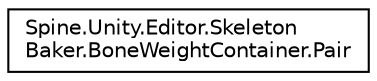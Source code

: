 digraph "그래픽컬한 클래스 계통도"
{
 // LATEX_PDF_SIZE
  edge [fontname="Helvetica",fontsize="10",labelfontname="Helvetica",labelfontsize="10"];
  node [fontname="Helvetica",fontsize="10",shape=record];
  rankdir="LR";
  Node0 [label="Spine.Unity.Editor.Skeleton\lBaker.BoneWeightContainer.Pair",height=0.2,width=0.4,color="black", fillcolor="white", style="filled",URL="$struct_spine_1_1_unity_1_1_editor_1_1_skeleton_baker_1_1_bone_weight_container_1_1_pair.html",tooltip=" "];
}
